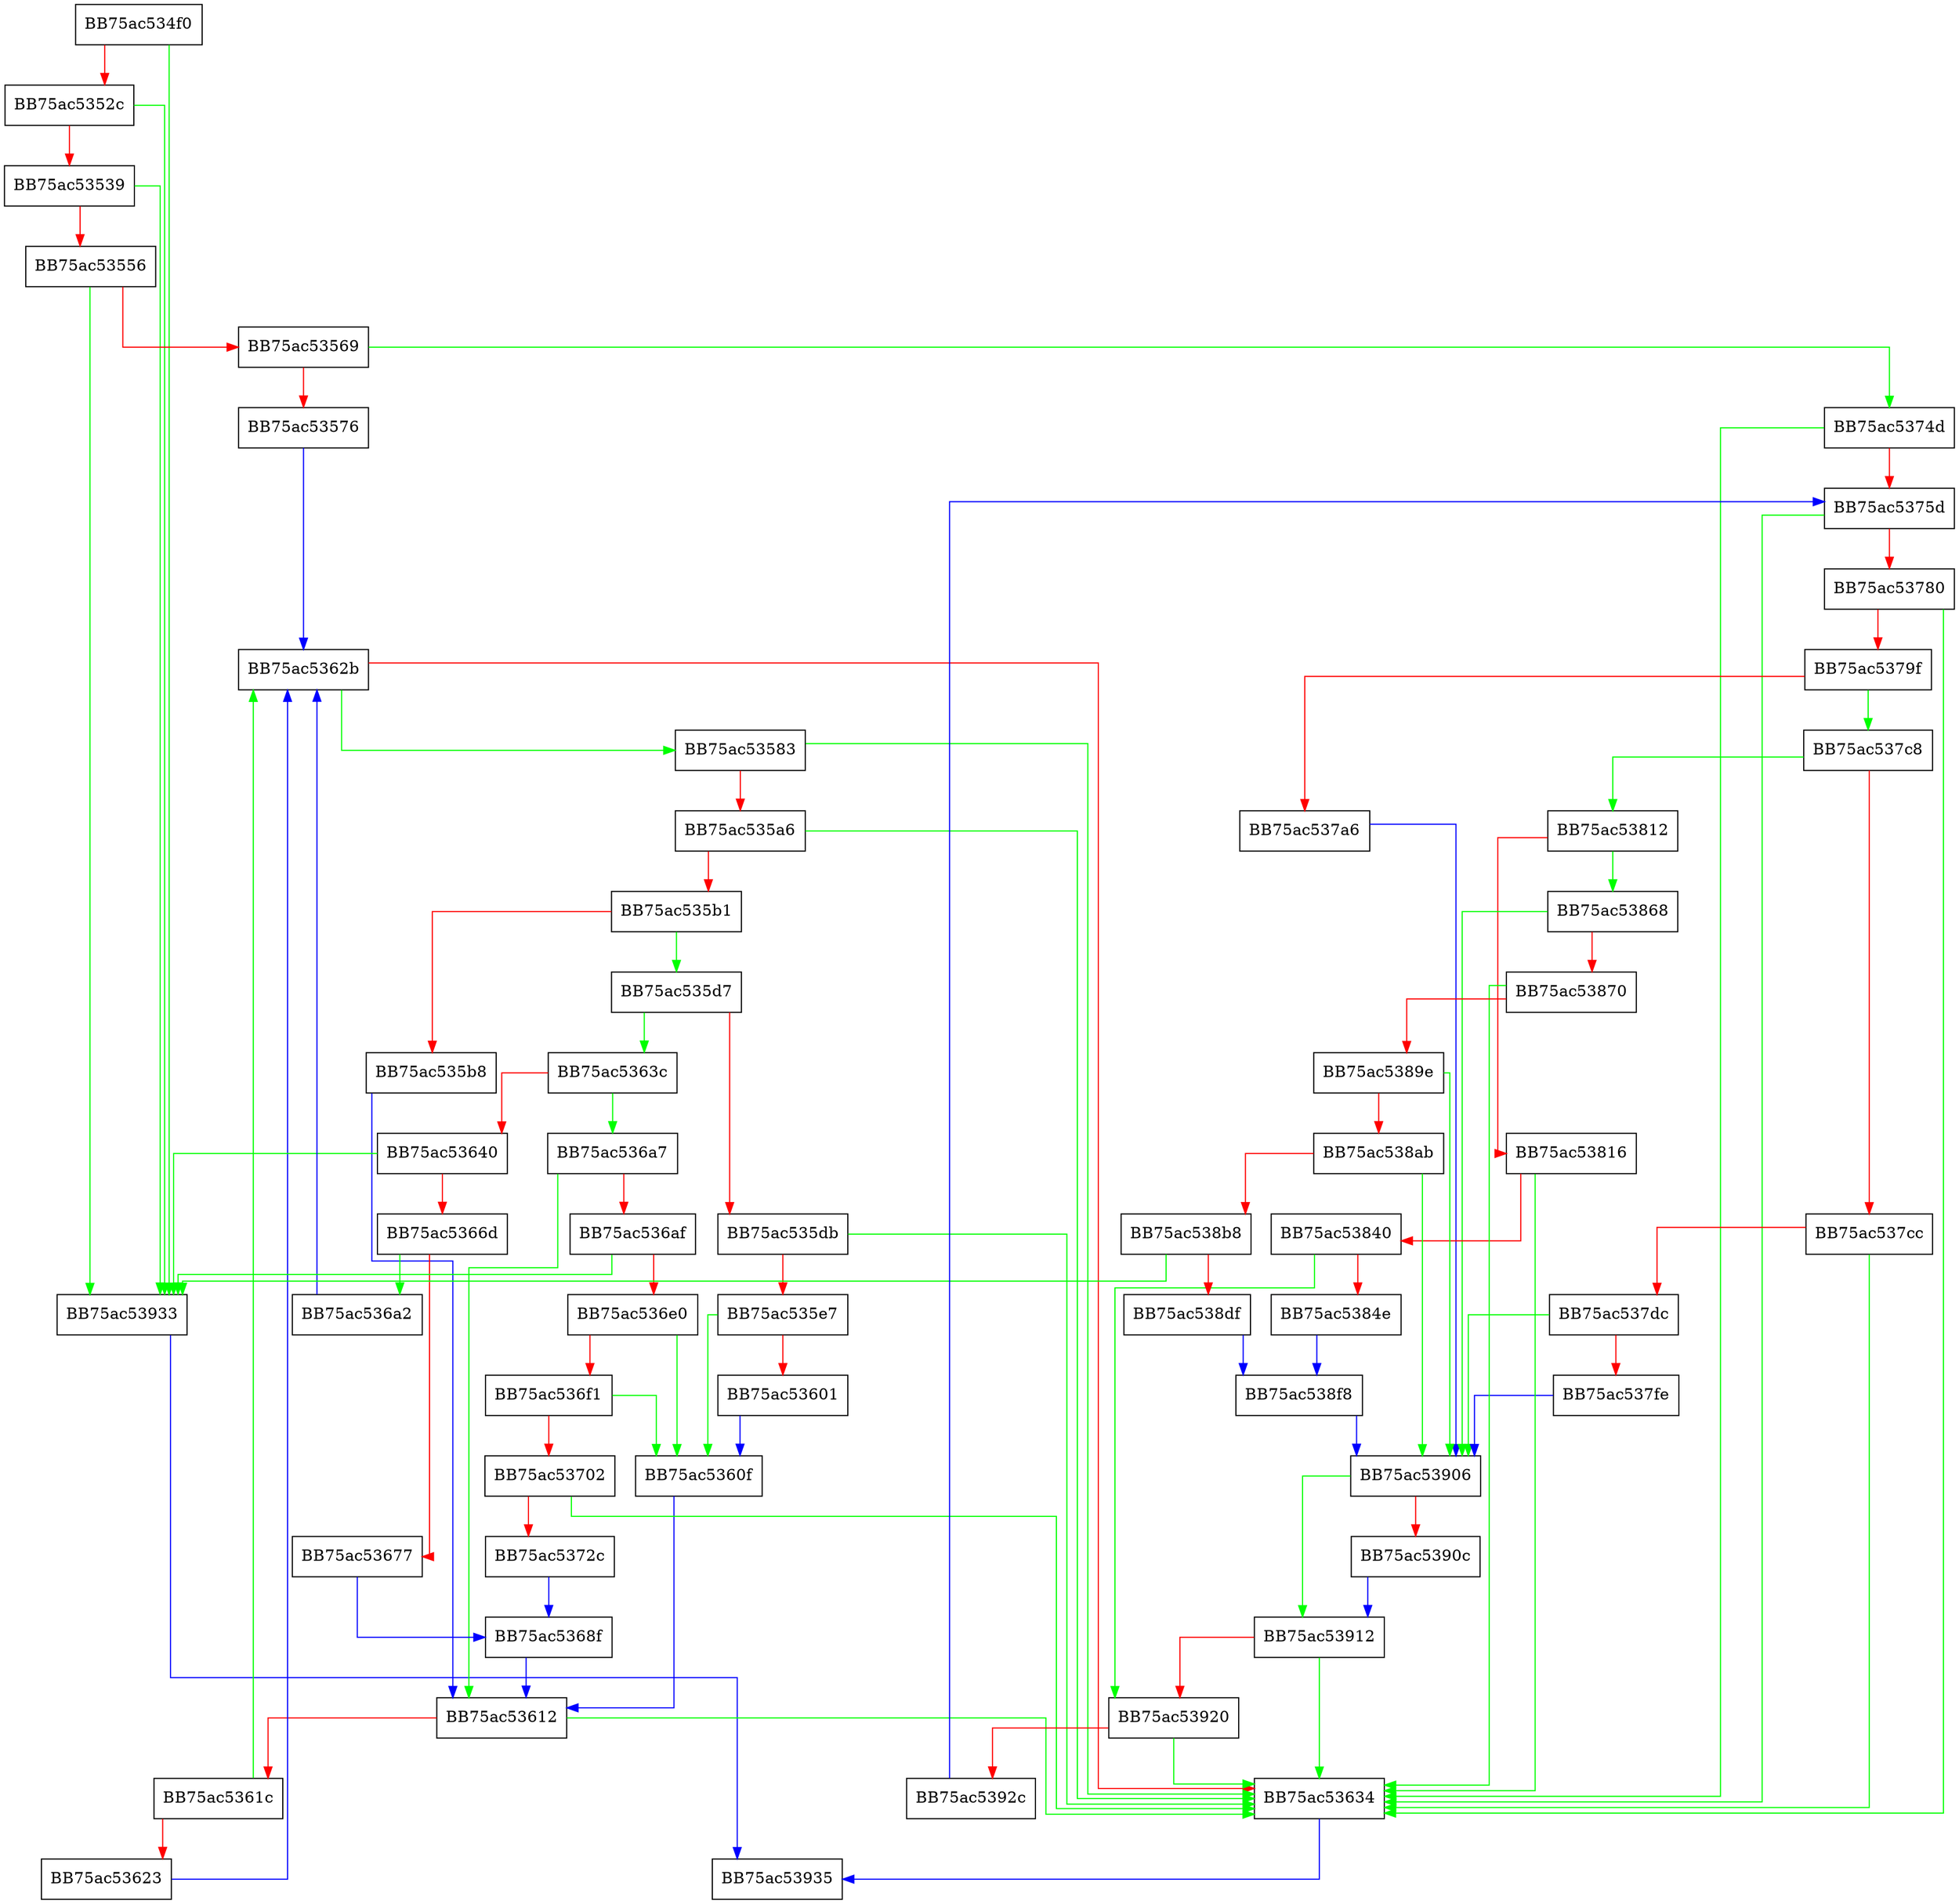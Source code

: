 digraph ExtractUISectionNamePesize {
  node [shape="box"];
  graph [splines=ortho];
  BB75ac534f0 -> BB75ac53933 [color="green"];
  BB75ac534f0 -> BB75ac5352c [color="red"];
  BB75ac5352c -> BB75ac53933 [color="green"];
  BB75ac5352c -> BB75ac53539 [color="red"];
  BB75ac53539 -> BB75ac53933 [color="green"];
  BB75ac53539 -> BB75ac53556 [color="red"];
  BB75ac53556 -> BB75ac53933 [color="green"];
  BB75ac53556 -> BB75ac53569 [color="red"];
  BB75ac53569 -> BB75ac5374d [color="green"];
  BB75ac53569 -> BB75ac53576 [color="red"];
  BB75ac53576 -> BB75ac5362b [color="blue"];
  BB75ac53583 -> BB75ac53634 [color="green"];
  BB75ac53583 -> BB75ac535a6 [color="red"];
  BB75ac535a6 -> BB75ac53634 [color="green"];
  BB75ac535a6 -> BB75ac535b1 [color="red"];
  BB75ac535b1 -> BB75ac535d7 [color="green"];
  BB75ac535b1 -> BB75ac535b8 [color="red"];
  BB75ac535b8 -> BB75ac53612 [color="blue"];
  BB75ac535d7 -> BB75ac5363c [color="green"];
  BB75ac535d7 -> BB75ac535db [color="red"];
  BB75ac535db -> BB75ac53634 [color="green"];
  BB75ac535db -> BB75ac535e7 [color="red"];
  BB75ac535e7 -> BB75ac5360f [color="green"];
  BB75ac535e7 -> BB75ac53601 [color="red"];
  BB75ac53601 -> BB75ac5360f [color="blue"];
  BB75ac5360f -> BB75ac53612 [color="blue"];
  BB75ac53612 -> BB75ac53634 [color="green"];
  BB75ac53612 -> BB75ac5361c [color="red"];
  BB75ac5361c -> BB75ac5362b [color="green"];
  BB75ac5361c -> BB75ac53623 [color="red"];
  BB75ac53623 -> BB75ac5362b [color="blue"];
  BB75ac5362b -> BB75ac53583 [color="green"];
  BB75ac5362b -> BB75ac53634 [color="red"];
  BB75ac53634 -> BB75ac53935 [color="blue"];
  BB75ac5363c -> BB75ac536a7 [color="green"];
  BB75ac5363c -> BB75ac53640 [color="red"];
  BB75ac53640 -> BB75ac53933 [color="green"];
  BB75ac53640 -> BB75ac5366d [color="red"];
  BB75ac5366d -> BB75ac536a2 [color="green"];
  BB75ac5366d -> BB75ac53677 [color="red"];
  BB75ac53677 -> BB75ac5368f [color="blue"];
  BB75ac5368f -> BB75ac53612 [color="blue"];
  BB75ac536a2 -> BB75ac5362b [color="blue"];
  BB75ac536a7 -> BB75ac53612 [color="green"];
  BB75ac536a7 -> BB75ac536af [color="red"];
  BB75ac536af -> BB75ac53933 [color="green"];
  BB75ac536af -> BB75ac536e0 [color="red"];
  BB75ac536e0 -> BB75ac5360f [color="green"];
  BB75ac536e0 -> BB75ac536f1 [color="red"];
  BB75ac536f1 -> BB75ac5360f [color="green"];
  BB75ac536f1 -> BB75ac53702 [color="red"];
  BB75ac53702 -> BB75ac53634 [color="green"];
  BB75ac53702 -> BB75ac5372c [color="red"];
  BB75ac5372c -> BB75ac5368f [color="blue"];
  BB75ac5374d -> BB75ac53634 [color="green"];
  BB75ac5374d -> BB75ac5375d [color="red"];
  BB75ac5375d -> BB75ac53634 [color="green"];
  BB75ac5375d -> BB75ac53780 [color="red"];
  BB75ac53780 -> BB75ac53634 [color="green"];
  BB75ac53780 -> BB75ac5379f [color="red"];
  BB75ac5379f -> BB75ac537c8 [color="green"];
  BB75ac5379f -> BB75ac537a6 [color="red"];
  BB75ac537a6 -> BB75ac53906 [color="blue"];
  BB75ac537c8 -> BB75ac53812 [color="green"];
  BB75ac537c8 -> BB75ac537cc [color="red"];
  BB75ac537cc -> BB75ac53634 [color="green"];
  BB75ac537cc -> BB75ac537dc [color="red"];
  BB75ac537dc -> BB75ac53906 [color="green"];
  BB75ac537dc -> BB75ac537fe [color="red"];
  BB75ac537fe -> BB75ac53906 [color="blue"];
  BB75ac53812 -> BB75ac53868 [color="green"];
  BB75ac53812 -> BB75ac53816 [color="red"];
  BB75ac53816 -> BB75ac53634 [color="green"];
  BB75ac53816 -> BB75ac53840 [color="red"];
  BB75ac53840 -> BB75ac53920 [color="green"];
  BB75ac53840 -> BB75ac5384e [color="red"];
  BB75ac5384e -> BB75ac538f8 [color="blue"];
  BB75ac53868 -> BB75ac53906 [color="green"];
  BB75ac53868 -> BB75ac53870 [color="red"];
  BB75ac53870 -> BB75ac53634 [color="green"];
  BB75ac53870 -> BB75ac5389e [color="red"];
  BB75ac5389e -> BB75ac53906 [color="green"];
  BB75ac5389e -> BB75ac538ab [color="red"];
  BB75ac538ab -> BB75ac53906 [color="green"];
  BB75ac538ab -> BB75ac538b8 [color="red"];
  BB75ac538b8 -> BB75ac53933 [color="green"];
  BB75ac538b8 -> BB75ac538df [color="red"];
  BB75ac538df -> BB75ac538f8 [color="blue"];
  BB75ac538f8 -> BB75ac53906 [color="blue"];
  BB75ac53906 -> BB75ac53912 [color="green"];
  BB75ac53906 -> BB75ac5390c [color="red"];
  BB75ac5390c -> BB75ac53912 [color="blue"];
  BB75ac53912 -> BB75ac53634 [color="green"];
  BB75ac53912 -> BB75ac53920 [color="red"];
  BB75ac53920 -> BB75ac53634 [color="green"];
  BB75ac53920 -> BB75ac5392c [color="red"];
  BB75ac5392c -> BB75ac5375d [color="blue"];
  BB75ac53933 -> BB75ac53935 [color="blue"];
}